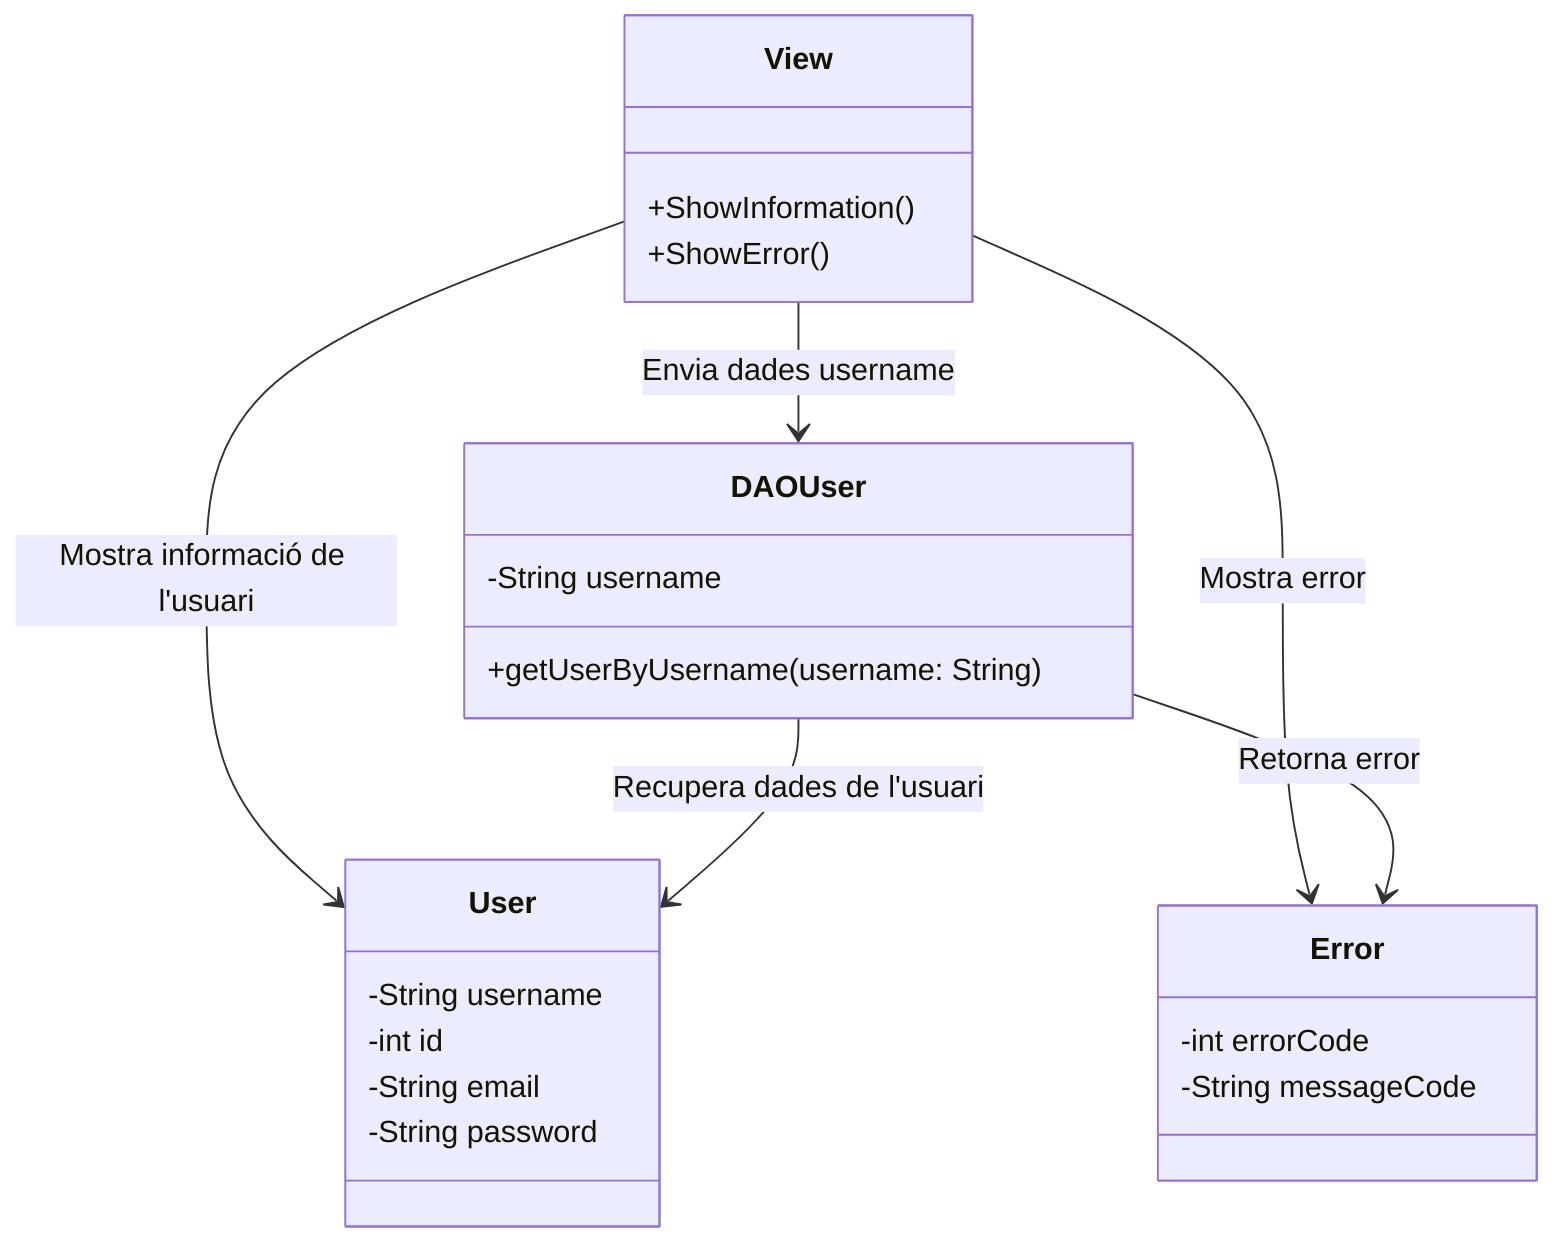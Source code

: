classDiagram
    class View {
        +ShowInformation()
        +ShowError()
    }

    class DAOUser {
        -String username
        +getUserByUsername(username: String)
    }

    class User {
        -String username
        -int id
        -String email
        -String password
    }

    class Error {
        -int errorCode
        -String messageCode
    }

    View --> DAOUser : Envia dades username
    View --> User : Mostra informació de l'usuari
    View --> Error : Mostra error
    DAOUser --> User : Recupera dades de l'usuari
    DAOUser --> Error : Retorna error
